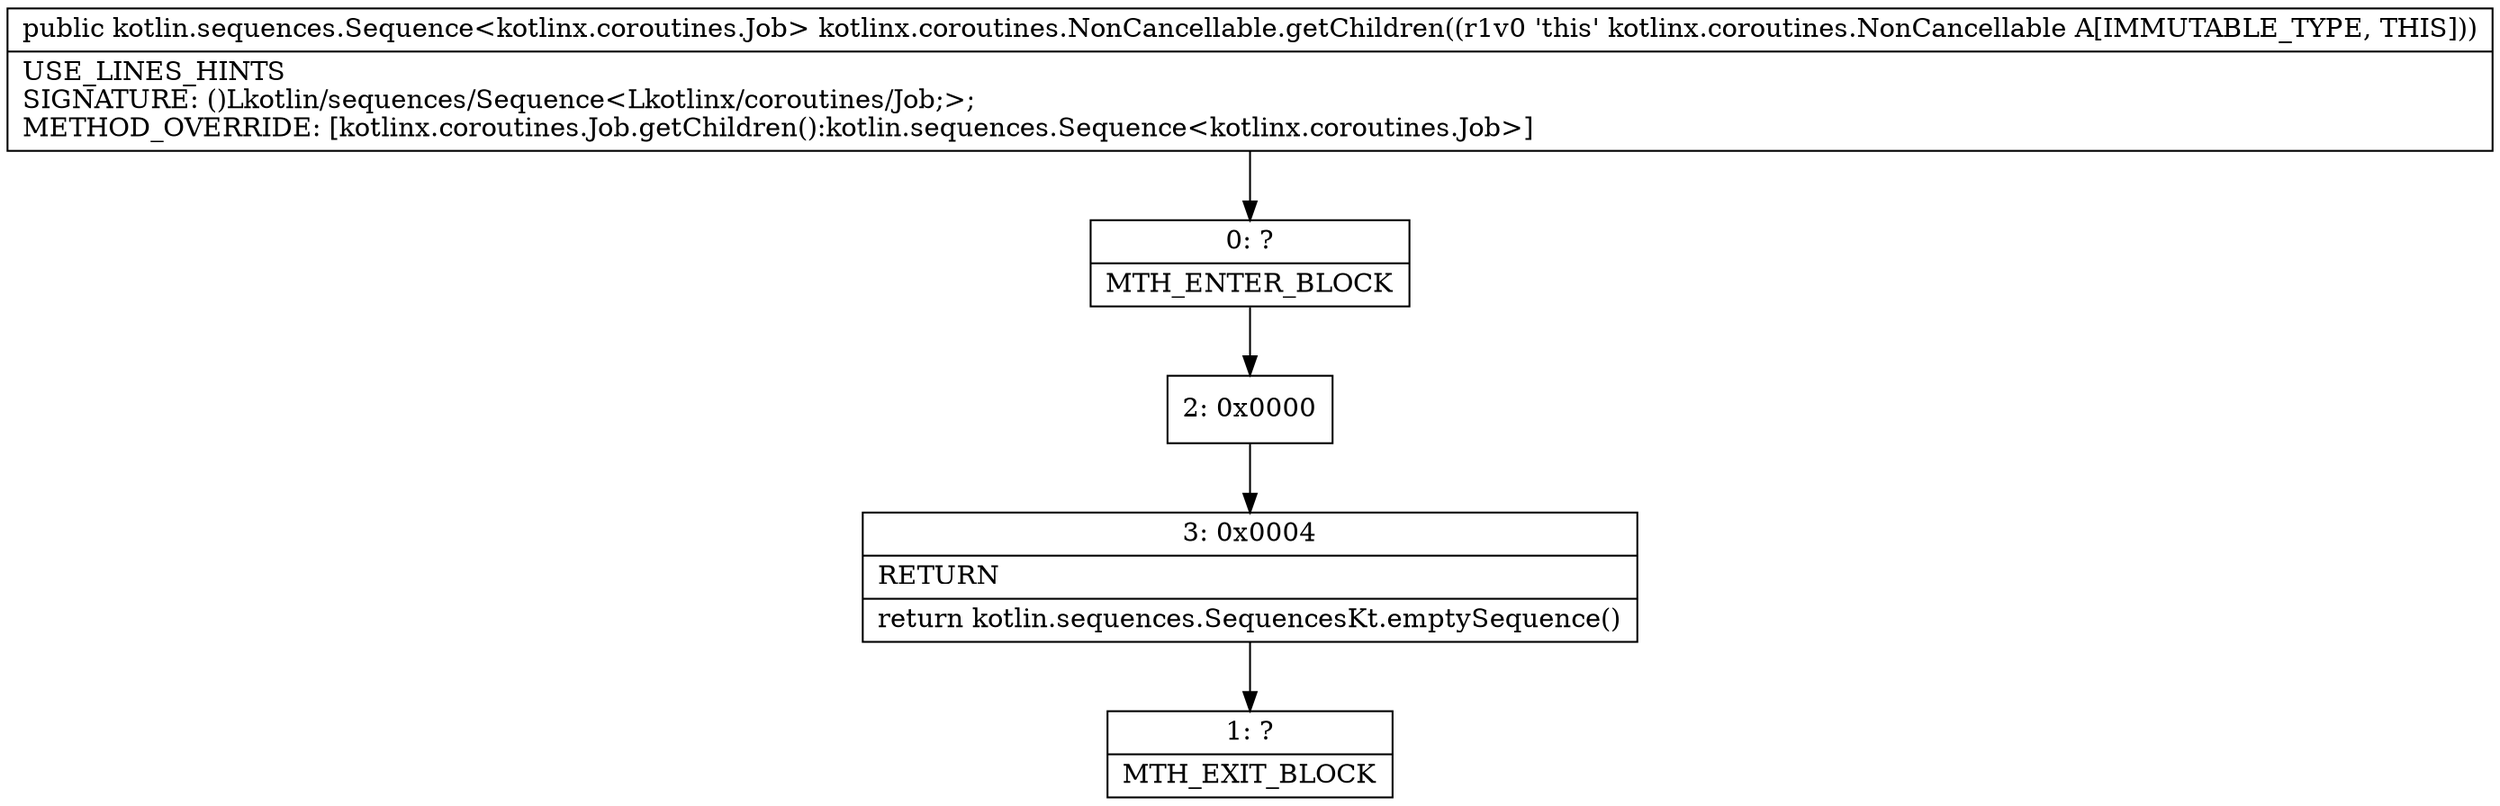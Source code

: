 digraph "CFG forkotlinx.coroutines.NonCancellable.getChildren()Lkotlin\/sequences\/Sequence;" {
Node_0 [shape=record,label="{0\:\ ?|MTH_ENTER_BLOCK\l}"];
Node_2 [shape=record,label="{2\:\ 0x0000}"];
Node_3 [shape=record,label="{3\:\ 0x0004|RETURN\l|return kotlin.sequences.SequencesKt.emptySequence()\l}"];
Node_1 [shape=record,label="{1\:\ ?|MTH_EXIT_BLOCK\l}"];
MethodNode[shape=record,label="{public kotlin.sequences.Sequence\<kotlinx.coroutines.Job\> kotlinx.coroutines.NonCancellable.getChildren((r1v0 'this' kotlinx.coroutines.NonCancellable A[IMMUTABLE_TYPE, THIS]))  | USE_LINES_HINTS\lSIGNATURE: ()Lkotlin\/sequences\/Sequence\<Lkotlinx\/coroutines\/Job;\>;\lMETHOD_OVERRIDE: [kotlinx.coroutines.Job.getChildren():kotlin.sequences.Sequence\<kotlinx.coroutines.Job\>]\l}"];
MethodNode -> Node_0;Node_0 -> Node_2;
Node_2 -> Node_3;
Node_3 -> Node_1;
}

